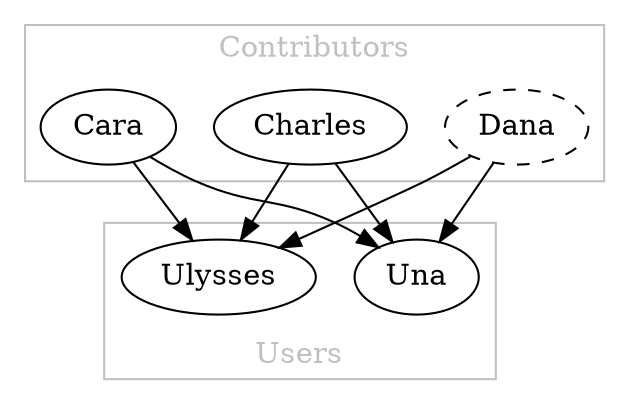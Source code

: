 digraph {
  subgraph clusterContributors {
    label="Contributors";
    fontcolor=grey;
    color=grey;
    Charles;
    Cara;
    Dana[style=dashed];
  }

  subgraph clusterUsers {
    label="Users";
    fontcolor=grey;
    color=grey;
    labelloc="b";
    Una;
    Ulysses;
  }

  {Charles, Cara} -> Una;
  {Charles, Cara} -> Ulysses;

  Dana -> {Una, Ulysses};
}
